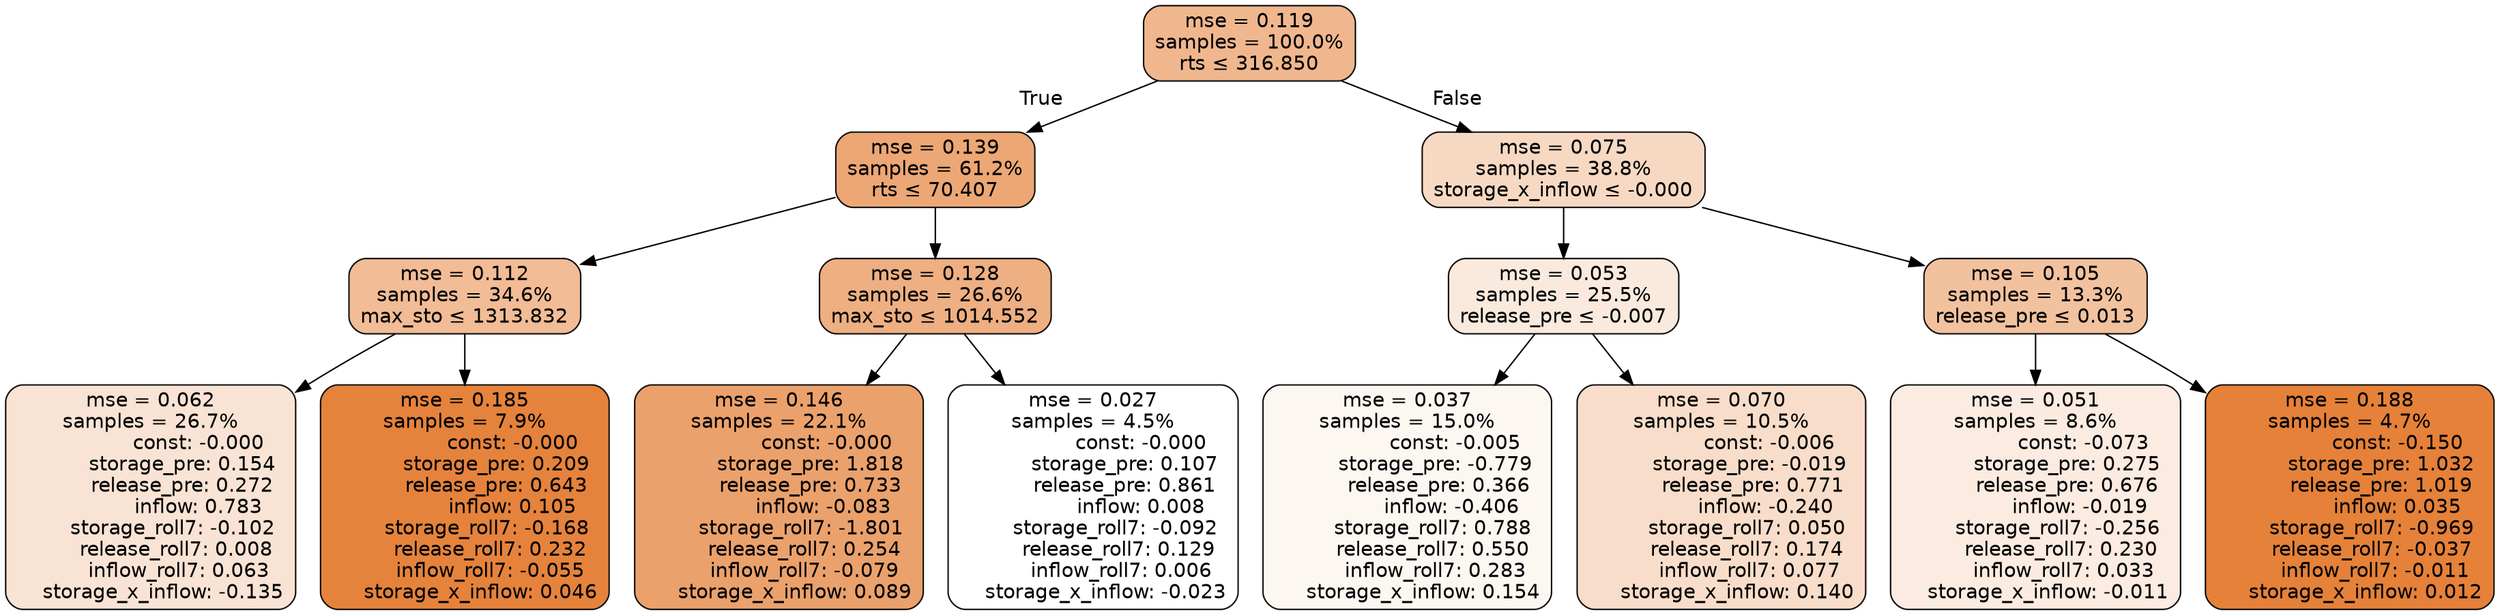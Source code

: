 digraph tree {
bgcolor="transparent"
node [shape=rectangle, style="filled, rounded", color="black", fontname=helvetica] ;
edge [fontname=helvetica] ;
	"0" [label="mse = 0.119
samples = 100.0%
rts &le; 316.850", fillcolor="#f0b78e"]
	"1" [label="mse = 0.139
samples = 61.2%
rts &le; 70.407", fillcolor="#eca775"]
	"2" [label="mse = 0.112
samples = 34.6%
max_sto &le; 1313.832", fillcolor="#f1bc96"]
	"3" [label="mse = 0.062
samples = 26.7%
               const: -0.000
          storage_pre: 0.154
          release_pre: 0.272
               inflow: 0.783
       storage_roll7: -0.102
        release_roll7: 0.008
         inflow_roll7: 0.063
    storage_x_inflow: -0.135", fillcolor="#f9e3d4"]
	"4" [label="mse = 0.185
samples = 7.9%
               const: -0.000
          storage_pre: 0.209
          release_pre: 0.643
               inflow: 0.105
       storage_roll7: -0.168
        release_roll7: 0.232
        inflow_roll7: -0.055
     storage_x_inflow: 0.046", fillcolor="#e5833c"]
	"5" [label="mse = 0.128
samples = 26.6%
max_sto &le; 1014.552", fillcolor="#eeaf82"]
	"6" [label="mse = 0.146
samples = 22.1%
               const: -0.000
          storage_pre: 1.818
          release_pre: 0.733
              inflow: -0.083
       storage_roll7: -1.801
        release_roll7: 0.254
        inflow_roll7: -0.079
     storage_x_inflow: 0.089", fillcolor="#eba16c"]
	"7" [label="mse = 0.027
samples = 4.5%
               const: -0.000
          storage_pre: 0.107
          release_pre: 0.861
               inflow: 0.008
       storage_roll7: -0.092
        release_roll7: 0.129
         inflow_roll7: 0.006
    storage_x_inflow: -0.023", fillcolor="#ffffff"]
	"8" [label="mse = 0.075
samples = 38.8%
storage_x_inflow &le; -0.000", fillcolor="#f7d9c3"]
	"9" [label="mse = 0.053
samples = 25.5%
release_pre &le; -0.007", fillcolor="#faeade"]
	"10" [label="mse = 0.037
samples = 15.0%
               const: -0.005
         storage_pre: -0.779
          release_pre: 0.366
              inflow: -0.406
        storage_roll7: 0.788
        release_roll7: 0.550
         inflow_roll7: 0.283
     storage_x_inflow: 0.154", fillcolor="#fdf7f2"]
	"11" [label="mse = 0.070
samples = 10.5%
               const: -0.006
         storage_pre: -0.019
          release_pre: 0.771
              inflow: -0.240
        storage_roll7: 0.050
        release_roll7: 0.174
         inflow_roll7: 0.077
     storage_x_inflow: 0.140", fillcolor="#f8ddca"]
	"12" [label="mse = 0.105
samples = 13.3%
release_pre &le; 0.013", fillcolor="#f2c29f"]
	"13" [label="mse = 0.051
samples = 8.6%
               const: -0.073
          storage_pre: 0.275
          release_pre: 0.676
              inflow: -0.019
       storage_roll7: -0.256
        release_roll7: 0.230
         inflow_roll7: 0.033
    storage_x_inflow: -0.011", fillcolor="#fbebe1"]
	"14" [label="mse = 0.188
samples = 4.7%
               const: -0.150
          storage_pre: 1.032
          release_pre: 1.019
               inflow: 0.035
       storage_roll7: -0.969
       release_roll7: -0.037
        inflow_roll7: -0.011
     storage_x_inflow: 0.012", fillcolor="#e58139"]

	"0" -> "1" [labeldistance=2.5, labelangle=45, headlabel="True"]
	"1" -> "2"
	"2" -> "3"
	"2" -> "4"
	"1" -> "5"
	"5" -> "6"
	"5" -> "7"
	"0" -> "8" [labeldistance=2.5, labelangle=-45, headlabel="False"]
	"8" -> "9"
	"9" -> "10"
	"9" -> "11"
	"8" -> "12"
	"12" -> "13"
	"12" -> "14"
}